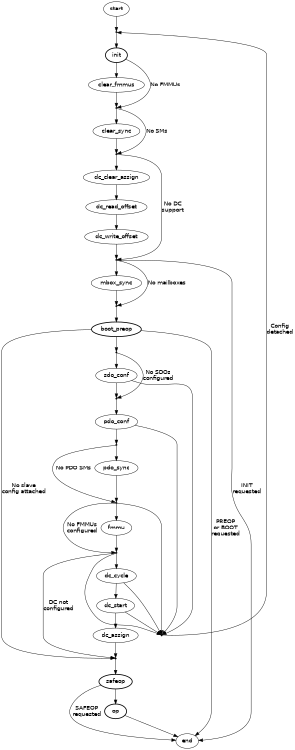 
/* $Id$ */

digraph slaveconf {
    size="3,5"

    start [fontname="Helvetica"]
    start -> enter_init [weight=10]

    enter_init [shape=point, label=""]
    enter_init -> init [weight=10]

    reconfigure [shape=point, label=""]
    reconfigure -> enter_init [fontname="Helvetica", label="Config\ndetached"]

    init [fontname="Helvetica", style="bold"]
    init -> enter_clear_sync [fontname="Helvetica", label="No FMMUs"]
    init -> clear_fmmus [weight=10]

    clear_fmmus [fontname="Helvetica"]
    clear_fmmus -> enter_clear_sync [weight=10]

    enter_clear_sync [shape=point, label=""]
    enter_clear_sync -> enter_dc_clear_assign [fontname="Helvetica", label="No SMs"]
    enter_clear_sync -> clear_sync [weight=10]

    clear_sync [fontname="Helvetica"]
    clear_sync -> enter_dc_clear_assign [weight=10]

    enter_dc_clear_assign [shape=point, label=""]
    enter_dc_clear_assign -> enter_mbox_sync [fontname="Helvetica", label="No DC\nsupport"]
    enter_dc_clear_assign -> dc_clear_assign [weight=10]

    dc_clear_assign [fontname="Helvetica"]
    dc_clear_assign -> dc_read_offset [weight=10]

    dc_read_offset [fontname="Helvetica"]
    dc_read_offset -> dc_write_offset [weight=10]

    dc_write_offset [fontname="Helvetica"]
    dc_write_offset -> enter_mbox_sync [weight=10]

    enter_mbox_sync [shape=point, label=""]
    enter_mbox_sync -> end [fontname="Helvetica", label="INIT\nrequested"]
    enter_mbox_sync -> enter_boot_preop [fontname="Helvetica", label="No mailboxes"]
    enter_mbox_sync -> mbox_sync [weight=10]

    mbox_sync [fontname="Helvetica"]
    mbox_sync -> enter_boot_preop [weight=10]

    enter_boot_preop [shape=point, label=""]
    enter_boot_preop -> boot_preop [weight=10]

    boot_preop [fontname="Helvetica", style="bold"]
    boot_preop -> end [fontname="Helvetica", label="PREOP\nor BOOT\nrequested"]
    boot_preop -> enter_safeop [fontname="Helvetica", label="No slave\nconfig attached"]
    boot_preop -> enter_sdo_conf [weight=10]

    enter_sdo_conf [shape=point, label=""]
    enter_sdo_conf -> enter_pdo_conf [fontname="Helvetica", label="No SDOs\nconfigured"]
    enter_sdo_conf -> sdo_conf [weight=10]

    sdo_conf [fontname="Helvetica"]
    sdo_conf -> reconfigure
    sdo_conf -> enter_pdo_conf [weight=10]

    enter_pdo_conf [shape=point, label=""]
    enter_pdo_conf -> pdo_conf [weight=10]

    pdo_conf [fontname="Helvetica"]
    pdo_conf -> reconfigure
    pdo_conf -> enter_pdo_sync [weight=10]

    enter_pdo_sync [shape=point, label=""]
    enter_pdo_sync -> enter_fmmu [fontname="Helvetica", label="No PDO SMs"]
    enter_pdo_sync -> pdo_sync [weight=10]

    pdo_sync [fontname="Helvetica"]
    pdo_sync -> enter_fmmu [weight=10]

    enter_fmmu [shape=point,label=""]
    enter_fmmu -> reconfigure
    enter_fmmu -> enter_dc_cycle [fontname="Helvetica", label="No FMMUs\nconfigured"]
    enter_fmmu -> fmmu [weight=10]

    fmmu [fontname="Helvetica"]
    fmmu -> enter_dc_cycle [weight=10]

    enter_dc_cycle [shape=point,label=""]
    enter_dc_cycle -> reconfigure
    enter_dc_cycle -> dc_cycle [weight=10]
    enter_dc_cycle -> enter_safeop [fontname="Helvetica", label="DC not\nconfigured"]

    dc_cycle [fontname="Helvetica"]
    dc_cycle -> reconfigure
    dc_cycle -> dc_start [weight=10]

    dc_start [fontname="Helvetica"]
    dc_start -> reconfigure
    dc_start -> dc_assign [weight=10]

    dc_assign [fontname="Helvetica"]
    dc_assign -> enter_safeop [weight=10]

    enter_safeop [shape=point,label=""]
    enter_safeop -> safeop [weight=10]

    safeop [fontname="Helvetica", style="bold"]
    safeop -> end [fontname="Helvetica", label="SAFEOP\nrequested"]
    safeop -> op [weight=10]

    op [fontname="Helvetica", style="bold"]
    op -> end

    end [fontname="Helvetica"]
}
